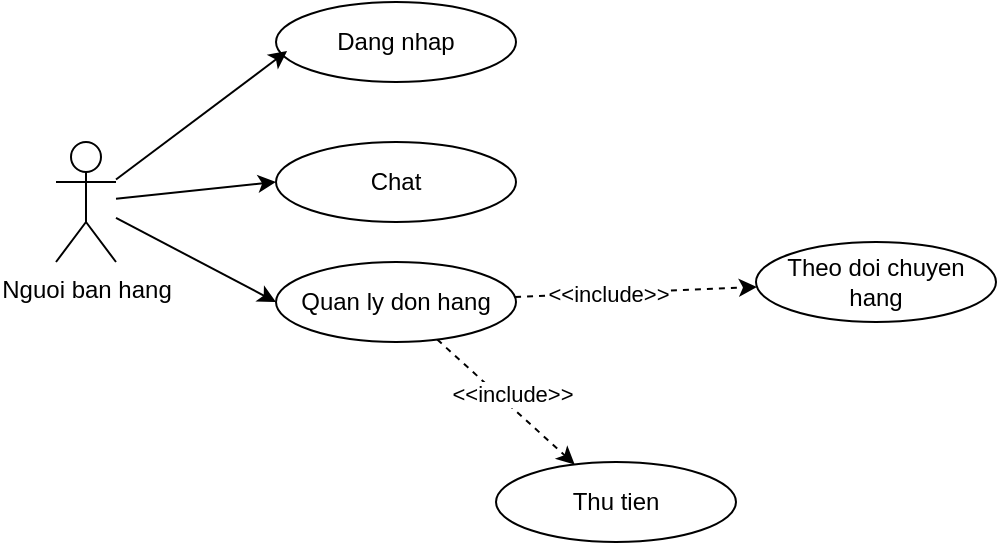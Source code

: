 <mxfile>
    <diagram id="HFccHXHOwjRGqlD70dFb" name="Page-1">
        <mxGraphModel dx="617" dy="450" grid="1" gridSize="10" guides="1" tooltips="1" connect="1" arrows="1" fold="1" page="1" pageScale="1" pageWidth="850" pageHeight="1100" math="0" shadow="0">
            <root>
                <mxCell id="0"/>
                <mxCell id="1" parent="0"/>
                <mxCell id="21" style="edgeStyle=none;html=1;entryX=0;entryY=0.5;entryDx=0;entryDy=0;" edge="1" parent="1" source="2" target="3">
                    <mxGeometry relative="1" as="geometry"/>
                </mxCell>
                <mxCell id="22" style="edgeStyle=none;html=1;entryX=0;entryY=0.5;entryDx=0;entryDy=0;" edge="1" parent="1" source="2" target="4">
                    <mxGeometry relative="1" as="geometry"/>
                </mxCell>
                <mxCell id="2" value="Nguoi ban hang" style="shape=umlActor;verticalLabelPosition=bottom;verticalAlign=top;html=1;outlineConnect=0;" vertex="1" parent="1">
                    <mxGeometry x="100" y="260" width="30" height="60" as="geometry"/>
                </mxCell>
                <mxCell id="3" value="Chat" style="ellipse;whiteSpace=wrap;html=1;" vertex="1" parent="1">
                    <mxGeometry x="210" y="260" width="120" height="40" as="geometry"/>
                </mxCell>
                <mxCell id="23" style="edgeStyle=none;html=1;dashed=1;" edge="1" parent="1" source="4" target="7">
                    <mxGeometry relative="1" as="geometry"/>
                </mxCell>
                <mxCell id="26" value="&amp;lt;&amp;lt;include&amp;gt;&amp;gt;" style="edgeLabel;html=1;align=center;verticalAlign=middle;resizable=0;points=[];" vertex="1" connectable="0" parent="23">
                    <mxGeometry x="-0.232" relative="1" as="geometry">
                        <mxPoint as="offset"/>
                    </mxGeometry>
                </mxCell>
                <mxCell id="24" style="edgeStyle=none;html=1;dashed=1;" edge="1" parent="1" source="4" target="5">
                    <mxGeometry relative="1" as="geometry"/>
                </mxCell>
                <mxCell id="25" value="&amp;lt;&amp;lt;include&amp;gt;&amp;gt;" style="edgeLabel;html=1;align=center;verticalAlign=middle;resizable=0;points=[];" vertex="1" connectable="0" parent="24">
                    <mxGeometry x="-0.017" y="5" relative="1" as="geometry">
                        <mxPoint as="offset"/>
                    </mxGeometry>
                </mxCell>
                <mxCell id="4" value="Quan ly don hang" style="ellipse;whiteSpace=wrap;html=1;" vertex="1" parent="1">
                    <mxGeometry x="210" y="320" width="120" height="40" as="geometry"/>
                </mxCell>
                <mxCell id="5" value="Thu tien" style="ellipse;whiteSpace=wrap;html=1;" vertex="1" parent="1">
                    <mxGeometry x="320" y="420" width="120" height="40" as="geometry"/>
                </mxCell>
                <mxCell id="6" value="Dang nhap" style="ellipse;whiteSpace=wrap;html=1;" vertex="1" parent="1">
                    <mxGeometry x="210" y="190" width="120" height="40" as="geometry"/>
                </mxCell>
                <mxCell id="7" value="Theo doi chuyen hang" style="ellipse;whiteSpace=wrap;html=1;" vertex="1" parent="1">
                    <mxGeometry x="450" y="310" width="120" height="40" as="geometry"/>
                </mxCell>
                <mxCell id="20" style="edgeStyle=none;html=1;entryX=0.046;entryY=0.614;entryDx=0;entryDy=0;entryPerimeter=0;" edge="1" parent="1" source="2" target="6">
                    <mxGeometry relative="1" as="geometry"/>
                </mxCell>
            </root>
        </mxGraphModel>
    </diagram>
</mxfile>